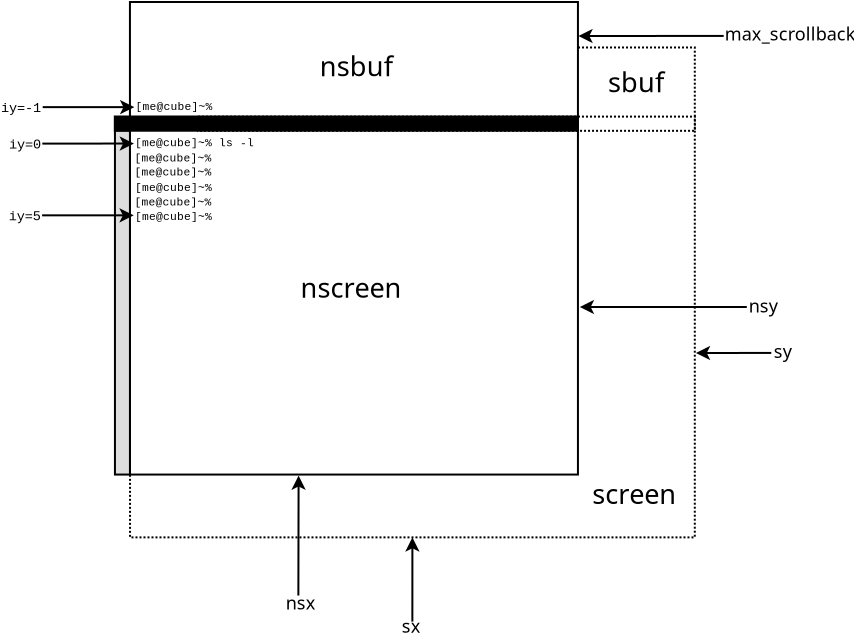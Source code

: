 <?xml version="1.0" encoding="UTF-8"?>
<dia:diagram xmlns:dia="http://www.lysator.liu.se/~alla/dia/">
  <dia:layer name="Background" visible="true" active="true">
    <dia:object type="Standard - Box" version="0" id="O0">
      <dia:attribute name="obj_pos">
        <dia:point val="11.104,7.546"/>
      </dia:attribute>
      <dia:attribute name="obj_bb">
        <dia:rectangle val="11.054,7.496;39.392,32.091"/>
      </dia:attribute>
      <dia:attribute name="elem_corner">
        <dia:point val="11.104,7.546"/>
      </dia:attribute>
      <dia:attribute name="elem_width">
        <dia:real val="28.239"/>
      </dia:attribute>
      <dia:attribute name="elem_height">
        <dia:real val="24.495"/>
      </dia:attribute>
      <dia:attribute name="border_width">
        <dia:real val="0.1"/>
      </dia:attribute>
      <dia:attribute name="show_background">
        <dia:boolean val="false"/>
      </dia:attribute>
      <dia:attribute name="line_style">
        <dia:enum val="4"/>
      </dia:attribute>
    </dia:object>
    <dia:object type="Standard - Box" version="0" id="O1">
      <dia:attribute name="obj_pos">
        <dia:point val="11.1,5.272"/>
      </dia:attribute>
      <dia:attribute name="obj_bb">
        <dia:rectangle val="11.05,5.222;33.55,28.95"/>
      </dia:attribute>
      <dia:attribute name="elem_corner">
        <dia:point val="11.1,5.272"/>
      </dia:attribute>
      <dia:attribute name="elem_width">
        <dia:real val="22.4"/>
      </dia:attribute>
      <dia:attribute name="elem_height">
        <dia:real val="23.628"/>
      </dia:attribute>
      <dia:attribute name="show_background">
        <dia:boolean val="true"/>
      </dia:attribute>
    </dia:object>
    <dia:object type="Standard - Box" version="0" id="O2">
      <dia:attribute name="obj_pos">
        <dia:point val="10.35,11.7"/>
      </dia:attribute>
      <dia:attribute name="obj_bb">
        <dia:rectangle val="10.3,11.65;11.15,28.95"/>
      </dia:attribute>
      <dia:attribute name="elem_corner">
        <dia:point val="10.35,11.7"/>
      </dia:attribute>
      <dia:attribute name="elem_width">
        <dia:real val="0.75"/>
      </dia:attribute>
      <dia:attribute name="elem_height">
        <dia:real val="17.2"/>
      </dia:attribute>
      <dia:attribute name="border_width">
        <dia:real val="0.1"/>
      </dia:attribute>
      <dia:attribute name="inner_color">
        <dia:color val="#dedede"/>
      </dia:attribute>
      <dia:attribute name="show_background">
        <dia:boolean val="true"/>
      </dia:attribute>
    </dia:object>
    <dia:object type="Standard - Box" version="0" id="O3">
      <dia:attribute name="obj_pos">
        <dia:point val="10.343,10.997"/>
      </dia:attribute>
      <dia:attribute name="obj_bb">
        <dia:rectangle val="10.293,10.947;33.546,11.758"/>
      </dia:attribute>
      <dia:attribute name="elem_corner">
        <dia:point val="10.343,10.997"/>
      </dia:attribute>
      <dia:attribute name="elem_width">
        <dia:real val="23.153"/>
      </dia:attribute>
      <dia:attribute name="elem_height">
        <dia:real val="0.711"/>
      </dia:attribute>
      <dia:attribute name="border_width">
        <dia:real val="0.1"/>
      </dia:attribute>
      <dia:attribute name="inner_color">
        <dia:color val="#000000"/>
      </dia:attribute>
      <dia:attribute name="show_background">
        <dia:boolean val="true"/>
      </dia:attribute>
    </dia:object>
    <dia:object type="Standard - Line" version="0" id="O4">
      <dia:attribute name="obj_pos">
        <dia:point val="41.943,20.522"/>
      </dia:attribute>
      <dia:attribute name="obj_bb">
        <dia:rectangle val="33.481,20.16;41.992,20.884"/>
      </dia:attribute>
      <dia:attribute name="conn_endpoints">
        <dia:point val="41.943,20.522"/>
        <dia:point val="33.593,20.522"/>
      </dia:attribute>
      <dia:attribute name="numcp">
        <dia:int val="1"/>
      </dia:attribute>
      <dia:attribute name="end_arrow">
        <dia:enum val="22"/>
      </dia:attribute>
      <dia:attribute name="end_arrow_length">
        <dia:real val="0.5"/>
      </dia:attribute>
      <dia:attribute name="end_arrow_width">
        <dia:real val="0.5"/>
      </dia:attribute>
    </dia:object>
    <dia:object type="Standard - Text" version="1" id="O5">
      <dia:attribute name="obj_pos">
        <dia:point val="42.04,20.798"/>
      </dia:attribute>
      <dia:attribute name="obj_bb">
        <dia:rectangle val="42.04,19.945;43.425,21.0"/>
      </dia:attribute>
      <dia:attribute name="text">
        <dia:composite type="text">
          <dia:attribute name="string">
            <dia:string>#nsy#</dia:string>
          </dia:attribute>
          <dia:attribute name="font">
            <dia:font family="Helvetica World" style="0" name="Courier"/>
          </dia:attribute>
          <dia:attribute name="height">
            <dia:real val="1.129"/>
          </dia:attribute>
          <dia:attribute name="pos">
            <dia:point val="42.04,20.798"/>
          </dia:attribute>
          <dia:attribute name="color">
            <dia:color val="#000000"/>
          </dia:attribute>
          <dia:attribute name="alignment">
            <dia:enum val="0"/>
          </dia:attribute>
        </dia:composite>
      </dia:attribute>
      <dia:attribute name="valign">
        <dia:enum val="3"/>
      </dia:attribute>
    </dia:object>
    <dia:object type="Standard - Line" version="0" id="O6">
      <dia:attribute name="obj_pos">
        <dia:point val="43.166,22.819"/>
      </dia:attribute>
      <dia:attribute name="obj_bb">
        <dia:rectangle val="39.287,22.459;43.217,23.183"/>
      </dia:attribute>
      <dia:attribute name="conn_endpoints">
        <dia:point val="43.166,22.819"/>
        <dia:point val="39.399,22.822"/>
      </dia:attribute>
      <dia:attribute name="numcp">
        <dia:int val="1"/>
      </dia:attribute>
      <dia:attribute name="end_arrow">
        <dia:enum val="22"/>
      </dia:attribute>
      <dia:attribute name="end_arrow_length">
        <dia:real val="0.5"/>
      </dia:attribute>
      <dia:attribute name="end_arrow_width">
        <dia:real val="0.5"/>
      </dia:attribute>
    </dia:object>
    <dia:object type="Standard - Text" version="1" id="O7">
      <dia:attribute name="obj_pos">
        <dia:point val="43.294,23.076"/>
      </dia:attribute>
      <dia:attribute name="obj_bb">
        <dia:rectangle val="43.294,22.224;44.181,23.279"/>
      </dia:attribute>
      <dia:attribute name="text">
        <dia:composite type="text">
          <dia:attribute name="string">
            <dia:string>#sy#</dia:string>
          </dia:attribute>
          <dia:attribute name="font">
            <dia:font family="Helvetica World" style="0" name="Courier"/>
          </dia:attribute>
          <dia:attribute name="height">
            <dia:real val="1.129"/>
          </dia:attribute>
          <dia:attribute name="pos">
            <dia:point val="43.294,23.076"/>
          </dia:attribute>
          <dia:attribute name="color">
            <dia:color val="#000000"/>
          </dia:attribute>
          <dia:attribute name="alignment">
            <dia:enum val="0"/>
          </dia:attribute>
        </dia:composite>
      </dia:attribute>
      <dia:attribute name="valign">
        <dia:enum val="3"/>
      </dia:attribute>
    </dia:object>
    <dia:object type="Standard - Line" version="0" id="O8">
      <dia:attribute name="obj_pos">
        <dia:point val="19.521,34.95"/>
      </dia:attribute>
      <dia:attribute name="obj_bb">
        <dia:rectangle val="19.17,28.84;19.894,35.0"/>
      </dia:attribute>
      <dia:attribute name="conn_endpoints">
        <dia:point val="19.521,34.95"/>
        <dia:point val="19.533,28.951"/>
      </dia:attribute>
      <dia:attribute name="numcp">
        <dia:int val="1"/>
      </dia:attribute>
      <dia:attribute name="end_arrow">
        <dia:enum val="22"/>
      </dia:attribute>
      <dia:attribute name="end_arrow_length">
        <dia:real val="0.5"/>
      </dia:attribute>
      <dia:attribute name="end_arrow_width">
        <dia:real val="0.5"/>
      </dia:attribute>
    </dia:object>
    <dia:object type="Standard - Text" version="1" id="O9">
      <dia:attribute name="obj_pos">
        <dia:point val="18.893,35.645"/>
      </dia:attribute>
      <dia:attribute name="obj_bb">
        <dia:rectangle val="18.893,34.792;20.278,35.847"/>
      </dia:attribute>
      <dia:attribute name="text">
        <dia:composite type="text">
          <dia:attribute name="string">
            <dia:string>#nsx#</dia:string>
          </dia:attribute>
          <dia:attribute name="font">
            <dia:font family="Helvetica World" style="0" name="Courier"/>
          </dia:attribute>
          <dia:attribute name="height">
            <dia:real val="1.129"/>
          </dia:attribute>
          <dia:attribute name="pos">
            <dia:point val="18.893,35.645"/>
          </dia:attribute>
          <dia:attribute name="color">
            <dia:color val="#000000"/>
          </dia:attribute>
          <dia:attribute name="alignment">
            <dia:enum val="0"/>
          </dia:attribute>
        </dia:composite>
      </dia:attribute>
      <dia:attribute name="valign">
        <dia:enum val="3"/>
      </dia:attribute>
    </dia:object>
    <dia:object type="Standard - Line" version="0" id="O10">
      <dia:attribute name="obj_pos">
        <dia:point val="25.221,36.252"/>
      </dia:attribute>
      <dia:attribute name="obj_bb">
        <dia:rectangle val="24.861,31.929;25.585,36.302"/>
      </dia:attribute>
      <dia:attribute name="conn_endpoints">
        <dia:point val="25.221,36.252"/>
        <dia:point val="25.223,32.041"/>
      </dia:attribute>
      <dia:attribute name="numcp">
        <dia:int val="1"/>
      </dia:attribute>
      <dia:attribute name="end_arrow">
        <dia:enum val="22"/>
      </dia:attribute>
      <dia:attribute name="end_arrow_length">
        <dia:real val="0.5"/>
      </dia:attribute>
      <dia:attribute name="end_arrow_width">
        <dia:real val="0.5"/>
      </dia:attribute>
      <dia:connections>
        <dia:connection handle="1" to="O0" connection="6"/>
      </dia:connections>
    </dia:object>
    <dia:object type="Standard - Text" version="1" id="O11">
      <dia:attribute name="obj_pos">
        <dia:point val="24.694,36.813"/>
      </dia:attribute>
      <dia:attribute name="obj_bb">
        <dia:rectangle val="24.694,35.961;25.582,37.016"/>
      </dia:attribute>
      <dia:attribute name="text">
        <dia:composite type="text">
          <dia:attribute name="string">
            <dia:string>#sx#</dia:string>
          </dia:attribute>
          <dia:attribute name="font">
            <dia:font family="Helvetica World" style="0" name="Courier"/>
          </dia:attribute>
          <dia:attribute name="height">
            <dia:real val="1.129"/>
          </dia:attribute>
          <dia:attribute name="pos">
            <dia:point val="24.694,36.813"/>
          </dia:attribute>
          <dia:attribute name="color">
            <dia:color val="#000000"/>
          </dia:attribute>
          <dia:attribute name="alignment">
            <dia:enum val="0"/>
          </dia:attribute>
        </dia:composite>
      </dia:attribute>
      <dia:attribute name="valign">
        <dia:enum val="3"/>
      </dia:attribute>
    </dia:object>
    <dia:object type="Standard - Text" version="1" id="O12">
      <dia:attribute name="obj_pos">
        <dia:point val="19.631,20.064"/>
      </dia:attribute>
      <dia:attribute name="obj_bb">
        <dia:rectangle val="19.631,18.782;24.429,20.369"/>
      </dia:attribute>
      <dia:attribute name="text">
        <dia:composite type="text">
          <dia:attribute name="string">
            <dia:string>#nscreen#</dia:string>
          </dia:attribute>
          <dia:attribute name="font">
            <dia:font family="Helvetica World" style="0" name="Courier"/>
          </dia:attribute>
          <dia:attribute name="height">
            <dia:real val="1.693"/>
          </dia:attribute>
          <dia:attribute name="pos">
            <dia:point val="19.631,20.064"/>
          </dia:attribute>
          <dia:attribute name="color">
            <dia:color val="#000000"/>
          </dia:attribute>
          <dia:attribute name="alignment">
            <dia:enum val="0"/>
          </dia:attribute>
        </dia:composite>
      </dia:attribute>
      <dia:attribute name="valign">
        <dia:enum val="3"/>
      </dia:attribute>
    </dia:object>
    <dia:object type="Standard - Line" version="0" id="O13">
      <dia:attribute name="obj_pos">
        <dia:point val="40.788,6.968"/>
      </dia:attribute>
      <dia:attribute name="obj_bb">
        <dia:rectangle val="33.412,6.611;40.838,7.334"/>
      </dia:attribute>
      <dia:attribute name="conn_endpoints">
        <dia:point val="40.788,6.968"/>
        <dia:point val="33.524,6.973"/>
      </dia:attribute>
      <dia:attribute name="numcp">
        <dia:int val="1"/>
      </dia:attribute>
      <dia:attribute name="end_arrow">
        <dia:enum val="22"/>
      </dia:attribute>
      <dia:attribute name="end_arrow_length">
        <dia:real val="0.5"/>
      </dia:attribute>
      <dia:attribute name="end_arrow_width">
        <dia:real val="0.5"/>
      </dia:attribute>
    </dia:object>
    <dia:object type="Standard - Text" version="1" id="O14">
      <dia:attribute name="obj_pos">
        <dia:point val="40.837,7.193"/>
      </dia:attribute>
      <dia:attribute name="obj_bb">
        <dia:rectangle val="40.837,6.341;47.062,7.396"/>
      </dia:attribute>
      <dia:attribute name="text">
        <dia:composite type="text">
          <dia:attribute name="string">
            <dia:string>#max_scrollback#</dia:string>
          </dia:attribute>
          <dia:attribute name="font">
            <dia:font family="Helvetica World" style="0" name="Courier"/>
          </dia:attribute>
          <dia:attribute name="height">
            <dia:real val="1.129"/>
          </dia:attribute>
          <dia:attribute name="pos">
            <dia:point val="40.837,7.193"/>
          </dia:attribute>
          <dia:attribute name="color">
            <dia:color val="#000000"/>
          </dia:attribute>
          <dia:attribute name="alignment">
            <dia:enum val="0"/>
          </dia:attribute>
        </dia:composite>
      </dia:attribute>
      <dia:attribute name="valign">
        <dia:enum val="3"/>
      </dia:attribute>
    </dia:object>
    <dia:object type="Standard - Text" version="1" id="O15">
      <dia:attribute name="obj_pos">
        <dia:point val="20.589,8.983"/>
      </dia:attribute>
      <dia:attribute name="obj_bb">
        <dia:rectangle val="20.589,7.701;23.897,9.288"/>
      </dia:attribute>
      <dia:attribute name="text">
        <dia:composite type="text">
          <dia:attribute name="string">
            <dia:string>#nsbuf#</dia:string>
          </dia:attribute>
          <dia:attribute name="font">
            <dia:font family="Helvetica World" style="0" name="Courier"/>
          </dia:attribute>
          <dia:attribute name="height">
            <dia:real val="1.693"/>
          </dia:attribute>
          <dia:attribute name="pos">
            <dia:point val="20.589,8.983"/>
          </dia:attribute>
          <dia:attribute name="color">
            <dia:color val="#000000"/>
          </dia:attribute>
          <dia:attribute name="alignment">
            <dia:enum val="0"/>
          </dia:attribute>
        </dia:composite>
      </dia:attribute>
      <dia:attribute name="valign">
        <dia:enum val="3"/>
      </dia:attribute>
    </dia:object>
    <dia:object type="Standard - Text" version="1" id="O16">
      <dia:attribute name="obj_pos">
        <dia:point val="34.221,30.372"/>
      </dia:attribute>
      <dia:attribute name="obj_bb">
        <dia:rectangle val="34.221,29.09;38.271,30.677"/>
      </dia:attribute>
      <dia:attribute name="text">
        <dia:composite type="text">
          <dia:attribute name="string">
            <dia:string>#screen#</dia:string>
          </dia:attribute>
          <dia:attribute name="font">
            <dia:font family="Helvetica World" style="0" name="Courier"/>
          </dia:attribute>
          <dia:attribute name="height">
            <dia:real val="1.693"/>
          </dia:attribute>
          <dia:attribute name="pos">
            <dia:point val="34.221,30.372"/>
          </dia:attribute>
          <dia:attribute name="color">
            <dia:color val="#000000"/>
          </dia:attribute>
          <dia:attribute name="alignment">
            <dia:enum val="0"/>
          </dia:attribute>
        </dia:composite>
      </dia:attribute>
      <dia:attribute name="valign">
        <dia:enum val="3"/>
      </dia:attribute>
    </dia:object>
    <dia:object type="Standard - Text" version="1" id="O17">
      <dia:attribute name="obj_pos">
        <dia:point val="35.008,9.789"/>
      </dia:attribute>
      <dia:attribute name="obj_bb">
        <dia:rectangle val="35.008,8.507;37.568,10.094"/>
      </dia:attribute>
      <dia:attribute name="text">
        <dia:composite type="text">
          <dia:attribute name="string">
            <dia:string>#sbuf#</dia:string>
          </dia:attribute>
          <dia:attribute name="font">
            <dia:font family="Helvetica World" style="0" name="Courier"/>
          </dia:attribute>
          <dia:attribute name="height">
            <dia:real val="1.693"/>
          </dia:attribute>
          <dia:attribute name="pos">
            <dia:point val="35.008,9.789"/>
          </dia:attribute>
          <dia:attribute name="color">
            <dia:color val="#000000"/>
          </dia:attribute>
          <dia:attribute name="alignment">
            <dia:enum val="0"/>
          </dia:attribute>
        </dia:composite>
      </dia:attribute>
      <dia:attribute name="valign">
        <dia:enum val="3"/>
      </dia:attribute>
    </dia:object>
    <dia:object type="Standard - Box" version="0" id="O18">
      <dia:attribute name="obj_pos">
        <dia:point val="14.502,11.002"/>
      </dia:attribute>
      <dia:attribute name="obj_bb">
        <dia:rectangle val="14.452,10.952;39.398,11.763"/>
      </dia:attribute>
      <dia:attribute name="elem_corner">
        <dia:point val="14.502,11.002"/>
      </dia:attribute>
      <dia:attribute name="elem_width">
        <dia:real val="24.846"/>
      </dia:attribute>
      <dia:attribute name="elem_height">
        <dia:real val="0.711"/>
      </dia:attribute>
      <dia:attribute name="border_width">
        <dia:real val="0.1"/>
      </dia:attribute>
      <dia:attribute name="inner_color">
        <dia:color val="#000000"/>
      </dia:attribute>
      <dia:attribute name="show_background">
        <dia:boolean val="false"/>
      </dia:attribute>
      <dia:attribute name="line_style">
        <dia:enum val="4"/>
      </dia:attribute>
    </dia:object>
    <dia:object type="Standard - Text" version="1" id="O19">
      <dia:attribute name="obj_pos">
        <dia:point val="11.35,12.486"/>
      </dia:attribute>
      <dia:attribute name="obj_bb">
        <dia:rectangle val="11.35,12.016;17.13,12.656"/>
      </dia:attribute>
      <dia:attribute name="text">
        <dia:composite type="text">
          <dia:attribute name="string">
            <dia:string>#[me@cube]~% ls -l#</dia:string>
          </dia:attribute>
          <dia:attribute name="font">
            <dia:font family="Liberation Mono" style="0" name="Courier"/>
          </dia:attribute>
          <dia:attribute name="height">
            <dia:real val="0.706"/>
          </dia:attribute>
          <dia:attribute name="pos">
            <dia:point val="11.35,12.486"/>
          </dia:attribute>
          <dia:attribute name="color">
            <dia:color val="#000000"/>
          </dia:attribute>
          <dia:attribute name="alignment">
            <dia:enum val="0"/>
          </dia:attribute>
        </dia:composite>
      </dia:attribute>
      <dia:attribute name="valign">
        <dia:enum val="3"/>
      </dia:attribute>
    </dia:object>
    <dia:object type="Standard - Text" version="1" id="O20">
      <dia:attribute name="obj_pos">
        <dia:point val="11.325,13.245"/>
      </dia:attribute>
      <dia:attribute name="obj_bb">
        <dia:rectangle val="11.325,12.775;15.065,13.415"/>
      </dia:attribute>
      <dia:attribute name="text">
        <dia:composite type="text">
          <dia:attribute name="string">
            <dia:string>#[me@cube]~%#</dia:string>
          </dia:attribute>
          <dia:attribute name="font">
            <dia:font family="Liberation Mono" style="0" name="Courier"/>
          </dia:attribute>
          <dia:attribute name="height">
            <dia:real val="0.706"/>
          </dia:attribute>
          <dia:attribute name="pos">
            <dia:point val="11.325,13.245"/>
          </dia:attribute>
          <dia:attribute name="color">
            <dia:color val="#000000"/>
          </dia:attribute>
          <dia:attribute name="alignment">
            <dia:enum val="0"/>
          </dia:attribute>
        </dia:composite>
      </dia:attribute>
      <dia:attribute name="valign">
        <dia:enum val="3"/>
      </dia:attribute>
    </dia:object>
    <dia:object type="Standard - Text" version="1" id="O21">
      <dia:attribute name="obj_pos">
        <dia:point val="11.325,13.945"/>
      </dia:attribute>
      <dia:attribute name="obj_bb">
        <dia:rectangle val="11.325,13.475;15.065,14.115"/>
      </dia:attribute>
      <dia:attribute name="text">
        <dia:composite type="text">
          <dia:attribute name="string">
            <dia:string>#[me@cube]~%#</dia:string>
          </dia:attribute>
          <dia:attribute name="font">
            <dia:font family="Liberation Mono" style="0" name="Courier"/>
          </dia:attribute>
          <dia:attribute name="height">
            <dia:real val="0.706"/>
          </dia:attribute>
          <dia:attribute name="pos">
            <dia:point val="11.325,13.945"/>
          </dia:attribute>
          <dia:attribute name="color">
            <dia:color val="#000000"/>
          </dia:attribute>
          <dia:attribute name="alignment">
            <dia:enum val="0"/>
          </dia:attribute>
        </dia:composite>
      </dia:attribute>
      <dia:attribute name="valign">
        <dia:enum val="3"/>
      </dia:attribute>
    </dia:object>
    <dia:object type="Standard - Text" version="1" id="O22">
      <dia:attribute name="obj_pos">
        <dia:point val="11.35,14.72"/>
      </dia:attribute>
      <dia:attribute name="obj_bb">
        <dia:rectangle val="11.35,14.25;15.09,14.89"/>
      </dia:attribute>
      <dia:attribute name="text">
        <dia:composite type="text">
          <dia:attribute name="string">
            <dia:string>#[me@cube]~%#</dia:string>
          </dia:attribute>
          <dia:attribute name="font">
            <dia:font family="Liberation Mono" style="0" name="Courier"/>
          </dia:attribute>
          <dia:attribute name="height">
            <dia:real val="0.706"/>
          </dia:attribute>
          <dia:attribute name="pos">
            <dia:point val="11.35,14.72"/>
          </dia:attribute>
          <dia:attribute name="color">
            <dia:color val="#000000"/>
          </dia:attribute>
          <dia:attribute name="alignment">
            <dia:enum val="0"/>
          </dia:attribute>
        </dia:composite>
      </dia:attribute>
      <dia:attribute name="valign">
        <dia:enum val="3"/>
      </dia:attribute>
    </dia:object>
    <dia:object type="Standard - Text" version="1" id="O23">
      <dia:attribute name="obj_pos">
        <dia:point val="11.325,15.445"/>
      </dia:attribute>
      <dia:attribute name="obj_bb">
        <dia:rectangle val="11.325,14.975;15.065,15.615"/>
      </dia:attribute>
      <dia:attribute name="text">
        <dia:composite type="text">
          <dia:attribute name="string">
            <dia:string>#[me@cube]~%#</dia:string>
          </dia:attribute>
          <dia:attribute name="font">
            <dia:font family="Liberation Mono" style="0" name="Courier"/>
          </dia:attribute>
          <dia:attribute name="height">
            <dia:real val="0.706"/>
          </dia:attribute>
          <dia:attribute name="pos">
            <dia:point val="11.325,15.445"/>
          </dia:attribute>
          <dia:attribute name="color">
            <dia:color val="#000000"/>
          </dia:attribute>
          <dia:attribute name="alignment">
            <dia:enum val="0"/>
          </dia:attribute>
        </dia:composite>
      </dia:attribute>
      <dia:attribute name="valign">
        <dia:enum val="3"/>
      </dia:attribute>
    </dia:object>
    <dia:object type="Standard - Text" version="1" id="O24">
      <dia:attribute name="obj_pos">
        <dia:point val="11.35,16.17"/>
      </dia:attribute>
      <dia:attribute name="obj_bb">
        <dia:rectangle val="11.35,15.7;15.09,16.34"/>
      </dia:attribute>
      <dia:attribute name="text">
        <dia:composite type="text">
          <dia:attribute name="string">
            <dia:string>#[me@cube]~%#</dia:string>
          </dia:attribute>
          <dia:attribute name="font">
            <dia:font family="Liberation Mono" style="0" name="Courier"/>
          </dia:attribute>
          <dia:attribute name="height">
            <dia:real val="0.706"/>
          </dia:attribute>
          <dia:attribute name="pos">
            <dia:point val="11.35,16.17"/>
          </dia:attribute>
          <dia:attribute name="color">
            <dia:color val="#000000"/>
          </dia:attribute>
          <dia:attribute name="alignment">
            <dia:enum val="0"/>
          </dia:attribute>
        </dia:composite>
      </dia:attribute>
      <dia:attribute name="valign">
        <dia:enum val="3"/>
      </dia:attribute>
    </dia:object>
    <dia:object type="Standard - Line" version="0" id="O25">
      <dia:attribute name="obj_pos">
        <dia:point val="6.719,12.351"/>
      </dia:attribute>
      <dia:attribute name="obj_bb">
        <dia:rectangle val="6.669,11.988;11.412,12.712"/>
      </dia:attribute>
      <dia:attribute name="conn_endpoints">
        <dia:point val="6.719,12.351"/>
        <dia:point val="11.3,12.35"/>
      </dia:attribute>
      <dia:attribute name="numcp">
        <dia:int val="1"/>
      </dia:attribute>
      <dia:attribute name="end_arrow">
        <dia:enum val="22"/>
      </dia:attribute>
      <dia:attribute name="end_arrow_length">
        <dia:real val="0.5"/>
      </dia:attribute>
      <dia:attribute name="end_arrow_width">
        <dia:real val="0.5"/>
      </dia:attribute>
    </dia:object>
    <dia:object type="Standard - Text" version="1" id="O26">
      <dia:attribute name="obj_pos">
        <dia:point val="5.051,12.595"/>
      </dia:attribute>
      <dia:attribute name="obj_bb">
        <dia:rectangle val="5.051,12.03;6.681,12.797"/>
      </dia:attribute>
      <dia:attribute name="text">
        <dia:composite type="text">
          <dia:attribute name="string">
            <dia:string>#iy=0#</dia:string>
          </dia:attribute>
          <dia:attribute name="font">
            <dia:font family="Liberation Mono" style="0" name="Courier"/>
          </dia:attribute>
          <dia:attribute name="height">
            <dia:real val="0.847"/>
          </dia:attribute>
          <dia:attribute name="pos">
            <dia:point val="5.051,12.595"/>
          </dia:attribute>
          <dia:attribute name="color">
            <dia:color val="#000000"/>
          </dia:attribute>
          <dia:attribute name="alignment">
            <dia:enum val="0"/>
          </dia:attribute>
        </dia:composite>
      </dia:attribute>
      <dia:attribute name="valign">
        <dia:enum val="3"/>
      </dia:attribute>
    </dia:object>
    <dia:object type="Standard - Line" version="0" id="O27">
      <dia:attribute name="obj_pos">
        <dia:point val="6.707,15.94"/>
      </dia:attribute>
      <dia:attribute name="obj_bb">
        <dia:rectangle val="6.657,15.577;11.4,16.301"/>
      </dia:attribute>
      <dia:attribute name="conn_endpoints">
        <dia:point val="6.707,15.94"/>
        <dia:point val="11.289,15.939"/>
      </dia:attribute>
      <dia:attribute name="numcp">
        <dia:int val="1"/>
      </dia:attribute>
      <dia:attribute name="end_arrow">
        <dia:enum val="22"/>
      </dia:attribute>
      <dia:attribute name="end_arrow_length">
        <dia:real val="0.5"/>
      </dia:attribute>
      <dia:attribute name="end_arrow_width">
        <dia:real val="0.5"/>
      </dia:attribute>
    </dia:object>
    <dia:object type="Standard - Text" version="1" id="O28">
      <dia:attribute name="obj_pos">
        <dia:point val="5.039,16.183"/>
      </dia:attribute>
      <dia:attribute name="obj_bb">
        <dia:rectangle val="5.039,15.599;6.688,16.424"/>
      </dia:attribute>
      <dia:attribute name="text">
        <dia:composite type="text">
          <dia:attribute name="string">
            <dia:string>#iy=5#</dia:string>
          </dia:attribute>
          <dia:attribute name="font">
            <dia:font family="Liberation Mono" style="0" name="Courier"/>
          </dia:attribute>
          <dia:attribute name="height">
            <dia:real val="0.847"/>
          </dia:attribute>
          <dia:attribute name="pos">
            <dia:point val="5.039,16.183"/>
          </dia:attribute>
          <dia:attribute name="color">
            <dia:color val="#000000"/>
          </dia:attribute>
          <dia:attribute name="alignment">
            <dia:enum val="0"/>
          </dia:attribute>
        </dia:composite>
      </dia:attribute>
      <dia:attribute name="valign">
        <dia:enum val="3"/>
      </dia:attribute>
    </dia:object>
    <dia:object type="Standard - Text" version="1" id="O29">
      <dia:attribute name="obj_pos">
        <dia:point val="11.372,10.666"/>
      </dia:attribute>
      <dia:attribute name="obj_bb">
        <dia:rectangle val="11.372,10.196;15.112,10.836"/>
      </dia:attribute>
      <dia:attribute name="text">
        <dia:composite type="text">
          <dia:attribute name="string">
            <dia:string>#[me@cube]~%#</dia:string>
          </dia:attribute>
          <dia:attribute name="font">
            <dia:font family="Liberation Mono" style="0" name="Courier"/>
          </dia:attribute>
          <dia:attribute name="height">
            <dia:real val="0.706"/>
          </dia:attribute>
          <dia:attribute name="pos">
            <dia:point val="11.372,10.666"/>
          </dia:attribute>
          <dia:attribute name="color">
            <dia:color val="#000000"/>
          </dia:attribute>
          <dia:attribute name="alignment">
            <dia:enum val="0"/>
          </dia:attribute>
        </dia:composite>
      </dia:attribute>
      <dia:attribute name="valign">
        <dia:enum val="3"/>
      </dia:attribute>
    </dia:object>
    <dia:object type="Standard - Line" version="0" id="O30">
      <dia:attribute name="obj_pos">
        <dia:point val="6.737,10.529"/>
      </dia:attribute>
      <dia:attribute name="obj_bb">
        <dia:rectangle val="6.687,10.166;11.43,10.89"/>
      </dia:attribute>
      <dia:attribute name="conn_endpoints">
        <dia:point val="6.737,10.529"/>
        <dia:point val="11.318,10.528"/>
      </dia:attribute>
      <dia:attribute name="numcp">
        <dia:int val="1"/>
      </dia:attribute>
      <dia:attribute name="end_arrow">
        <dia:enum val="22"/>
      </dia:attribute>
      <dia:attribute name="end_arrow_length">
        <dia:real val="0.5"/>
      </dia:attribute>
      <dia:attribute name="end_arrow_width">
        <dia:real val="0.5"/>
      </dia:attribute>
    </dia:object>
    <dia:object type="Standard - Text" version="1" id="O31">
      <dia:attribute name="obj_pos">
        <dia:point val="4.653,10.773"/>
      </dia:attribute>
      <dia:attribute name="obj_bb">
        <dia:rectangle val="4.653,10.208;6.69,10.975"/>
      </dia:attribute>
      <dia:attribute name="text">
        <dia:composite type="text">
          <dia:attribute name="string">
            <dia:string>#iy=-1#</dia:string>
          </dia:attribute>
          <dia:attribute name="font">
            <dia:font family="Liberation Mono" style="0" name="Courier"/>
          </dia:attribute>
          <dia:attribute name="height">
            <dia:real val="0.847"/>
          </dia:attribute>
          <dia:attribute name="pos">
            <dia:point val="4.653,10.773"/>
          </dia:attribute>
          <dia:attribute name="color">
            <dia:color val="#000000"/>
          </dia:attribute>
          <dia:attribute name="alignment">
            <dia:enum val="0"/>
          </dia:attribute>
        </dia:composite>
      </dia:attribute>
      <dia:attribute name="valign">
        <dia:enum val="3"/>
      </dia:attribute>
    </dia:object>
  </dia:layer>
</dia:diagram>
